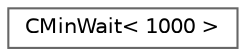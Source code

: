 digraph "Graphical Class Hierarchy"
{
 // LATEX_PDF_SIZE
  bgcolor="transparent";
  edge [fontname=Helvetica,fontsize=10,labelfontname=Helvetica,labelfontsize=10];
  node [fontname=Helvetica,fontsize=10,shape=box,height=0.2,width=0.4];
  rankdir="LR";
  Node0 [id="Node000000",label="CMinWait\< 1000 \>",height=0.2,width=0.4,color="grey40", fillcolor="white", style="filled",URL="$d1/d6d/class_c_min_wait.html",tooltip=" "];
}
